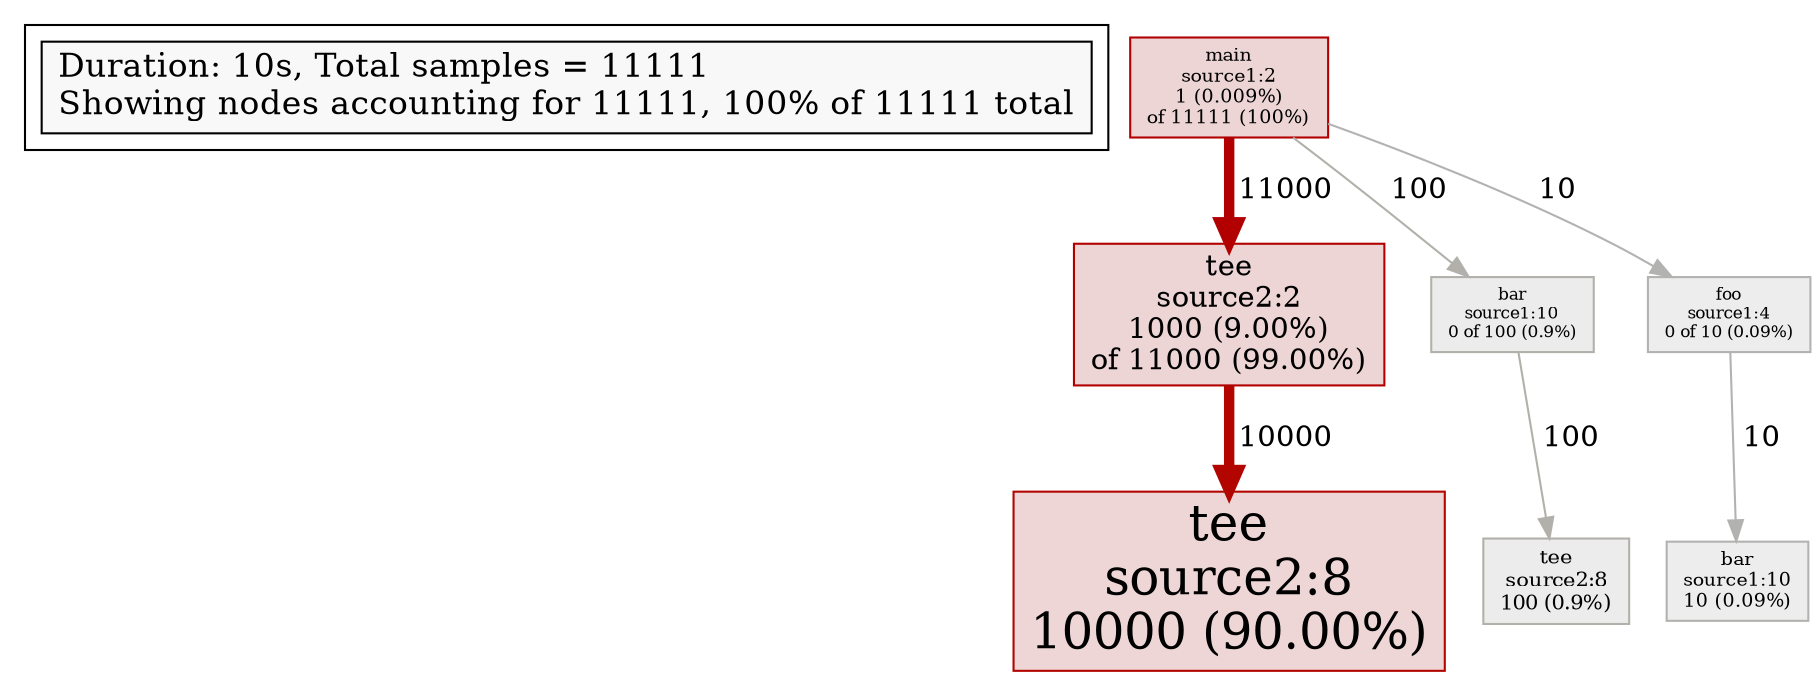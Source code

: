 digraph "unnamed" {
node [style=filled fillcolor="#f8f8f8"]
subgraph cluster_L { "Duration: 10s, Total samples = 11111 " [shape=box fontsize=16 label="Duration: 10s, Total samples = 11111 \lShowing nodes accounting for 11111, 100% of 11111 total\l"] }
N1 [label="main\nsource1:2\n1 (0.009%)\nof 11111 (100%)" fontsize=9 shape=box tooltip="main testdata/source1:2 (11111)" color="#b20000" fillcolor="#edd5d5"]
N2 [label="tee\nsource2:2\n1000 (9.00%)\nof 11000 (99.00%)" fontsize=14 shape=box tooltip="tee testdata/source2:2 (11000)" color="#b20000" fillcolor="#edd5d5"]
N3 [label="tee\nsource2:8\n10000 (90.00%)" fontsize=24 shape=box tooltip="tee testdata/source2:8 (10000)" color="#b20500" fillcolor="#edd6d5"]
N4 [label="bar\nsource1:10\n0 of 100 (0.9%)" fontsize=8 shape=box tooltip="bar testdata/source1:10 (100)" color="#b2b0aa" fillcolor="#edecec"]
N5 [label="tee\nsource2:8\n100 (0.9%)" fontsize=10 shape=box tooltip="tee testdata/source2:8 (100)" color="#b2b0aa" fillcolor="#edecec"]
N6 [label="bar\nsource1:10\n10 (0.09%)" fontsize=9 shape=box tooltip="bar testdata/source1:10 (10)" color="#b2b2b1" fillcolor="#ededed"]
N7 [label="foo\nsource1:4\n0 of 10 (0.09%)" fontsize=8 shape=box tooltip="foo testdata/source1:4 (10)" color="#b2b2b1" fillcolor="#ededed"]
N1 -> N2 [label=" 11000" weight=100 penwidth=5 color="#b20000" tooltip="main testdata/source1:2 -> tee testdata/source2:2 (11000)" labeltooltip="main testdata/source1:2 -> tee testdata/source2:2 (11000)"]
N2 -> N3 [label=" 10000" weight=91 penwidth=5 color="#b20500" tooltip="tee testdata/source2:2 -> tee testdata/source2:8 (10000)" labeltooltip="tee testdata/source2:2 -> tee testdata/source2:8 (10000)"]
N4 -> N5 [label=" 100" color="#b2b0aa" tooltip="bar testdata/source1:10 -> tee testdata/source2:8 (100)" labeltooltip="bar testdata/source1:10 -> tee testdata/source2:8 (100)"]
N1 -> N4 [label=" 100" color="#b2b0aa" tooltip="main testdata/source1:2 -> bar testdata/source1:10 (100)" labeltooltip="main testdata/source1:2 -> bar testdata/source1:10 (100)"]
N7 -> N6 [label=" 10" color="#b2b2b1" tooltip="foo testdata/source1:4 -> bar testdata/source1:10 (10)" labeltooltip="foo testdata/source1:4 -> bar testdata/source1:10 (10)"]
N1 -> N7 [label=" 10" color="#b2b2b1" tooltip="main testdata/source1:2 -> foo testdata/source1:4 (10)" labeltooltip="main testdata/source1:2 -> foo testdata/source1:4 (10)"]
}
